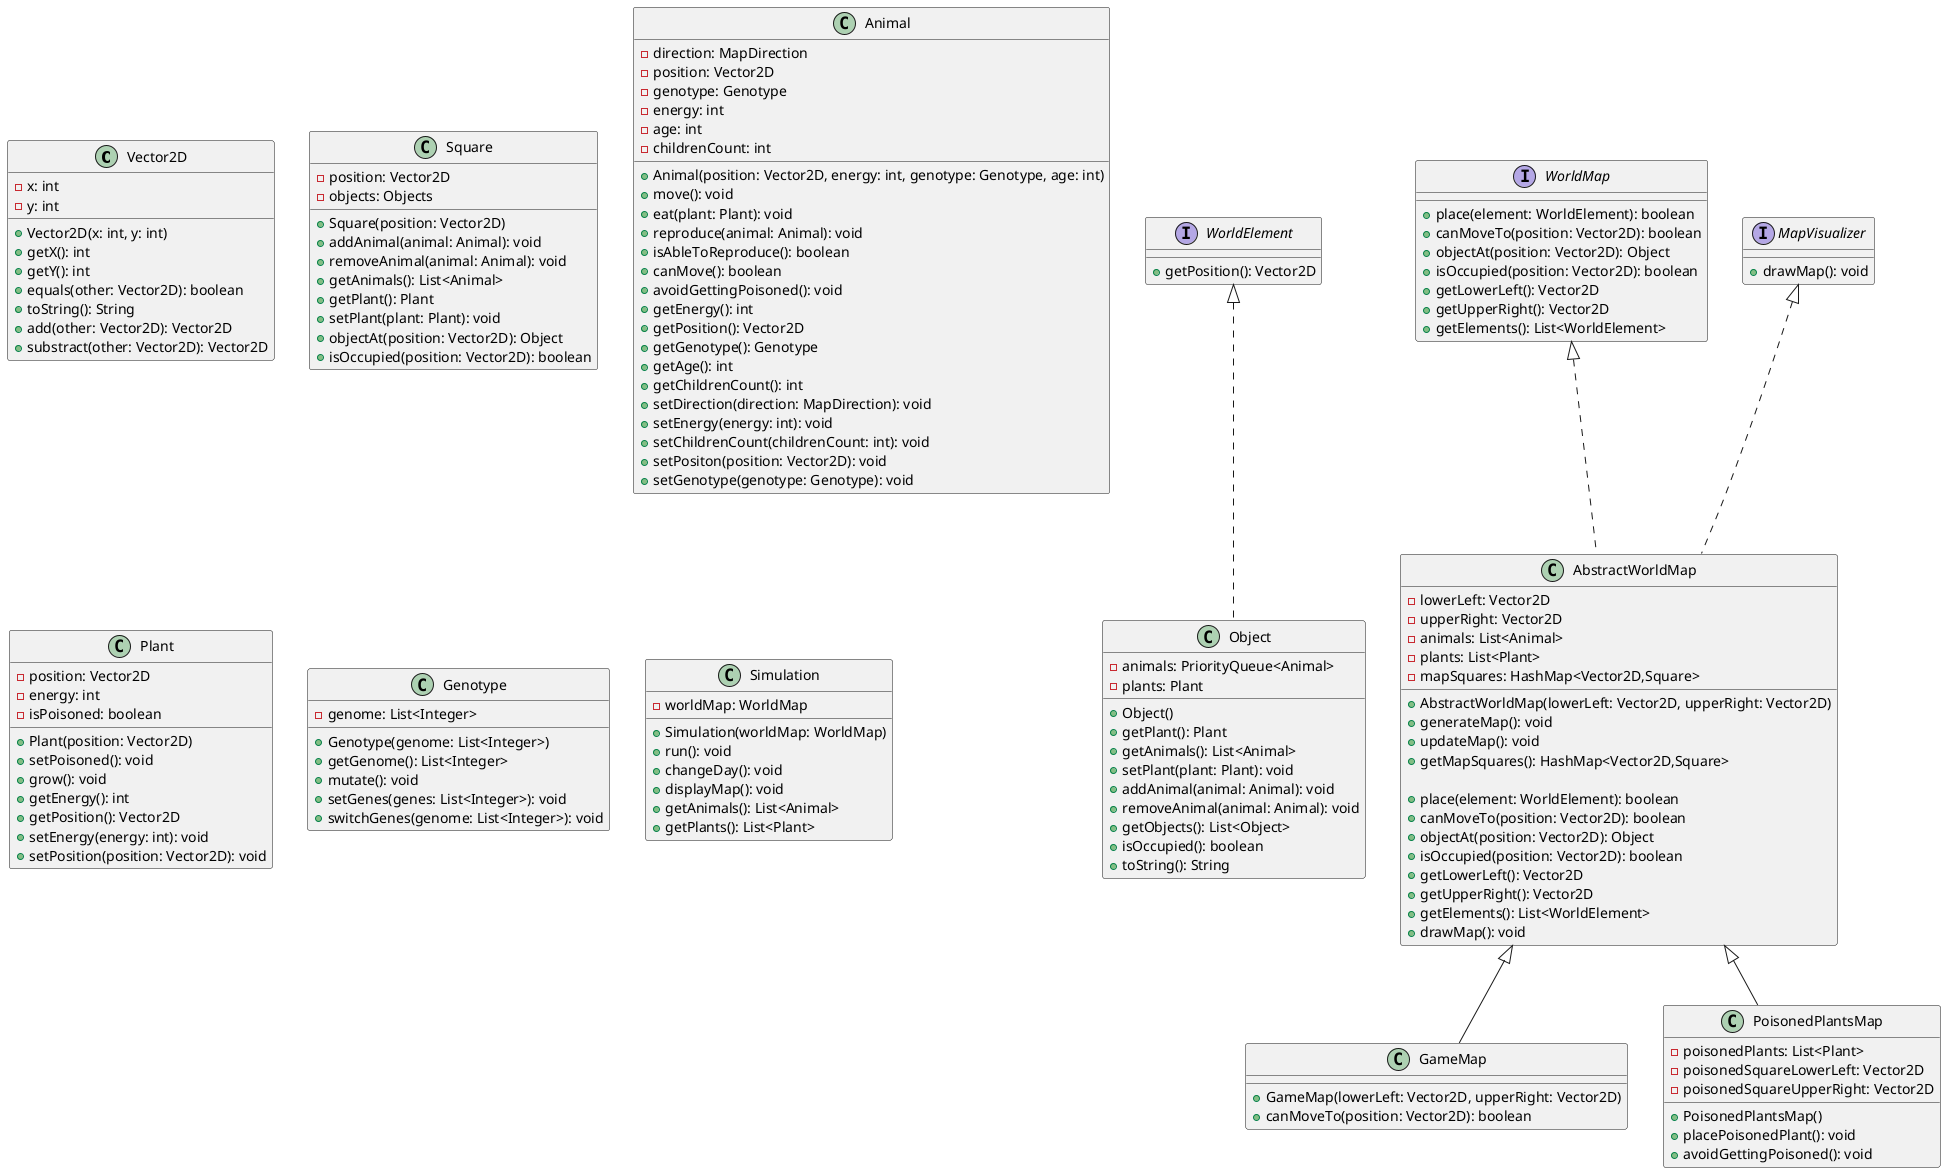 @startuml

class Vector2D {
    - x: int
    - y: int
    + Vector2D(x: int, y: int)
    + getX(): int
    + getY(): int
    + equals(other: Vector2D): boolean
    + toString(): String
    + add(other: Vector2D): Vector2D
    + substract(other: Vector2D): Vector2D
}
interface WorldElement{
    + getPosition(): Vector2D
}

class Object implements WorldElement{
    - animals: PriorityQueue<Animal>
    - plants: Plant
    + Object()
    + getPlant(): Plant
    + getAnimals(): List<Animal>
    + setPlant(plant: Plant): void
    + addAnimal(animal: Animal): void
    + removeAnimal(animal: Animal): void
    + getObjects(): List<Object>
    + isOccupied(): boolean
    + toString(): String
  }

class Square{
    - position: Vector2D
    - objects: Objects

    + Square(position: Vector2D)
    + addAnimal(animal: Animal): void
    +removeAnimal(animal: Animal): void
    + getAnimals(): List<Animal>
    + getPlant(): Plant
    + setPlant(plant: Plant): void
    + objectAt(position: Vector2D): Object
    + isOccupied(position: Vector2D): boolean
}



interface WorldMap{
    + place(element: WorldElement): boolean
    + canMoveTo(position: Vector2D): boolean
    + objectAt(position: Vector2D): Object
    + isOccupied(position: Vector2D): boolean
    + getLowerLeft(): Vector2D
    + getUpperRight(): Vector2D
    + getElements(): List<WorldElement>

}

interface MapVisualizer{
    + drawMap(): void
}

class AbstractWorldMap implements WorldMap,MapVisualizer{
    - lowerLeft: Vector2D
    - upperRight: Vector2D
    - animals: List<Animal>
    - plants: List<Plant>
    - mapSquares: HashMap<Vector2D,Square>

    + AbstractWorldMap(lowerLeft: Vector2D, upperRight: Vector2D)
    + generateMap(): void
    + updateMap(): void
    + getMapSquares(): HashMap<Vector2D,Square>

    'Implementacja WorldMap'
        + place(element: WorldElement): boolean
        + canMoveTo(position: Vector2D): boolean
        + objectAt(position: Vector2D): Object
        + isOccupied(position: Vector2D): boolean
        + getLowerLeft(): Vector2D
        + getUpperRight(): Vector2D
        + getElements(): List<WorldElement>
        + drawMap(): void
}


class GameMap extends AbstractWorldMap{
    +GameMap(lowerLeft: Vector2D, upperRight: Vector2D)
    + canMoveTo(position: Vector2D): boolean
}

class PoisonedPlantsMap extends AbstractWorldMap{
    - poisonedPlants: List<Plant>
    - poisonedSquareLowerLeft: Vector2D
    - poisonedSquareUpperRight: Vector2D
    +PoisonedPlantsMap()
    + placePoisonedPlant(): void
    + avoidGettingPoisoned(): void
}

class Animal{
    - direction: MapDirection
    - position: Vector2D
    - genotype: Genotype
    - energy: int
    - age: int
    - childrenCount: int

    + Animal(position: Vector2D, energy: int, genotype: Genotype, age: int)
    + move(): void
    + eat(plant: Plant): void
    + reproduce(animal: Animal): void
    + isAbleToReproduce(): boolean
    + canMove(): boolean
    + avoidGettingPoisoned(): void
    + getEnergy(): int
    + getPosition(): Vector2D
    + getGenotype(): Genotype
    + getAge(): int
    + getChildrenCount(): int
    + setDirection(direction: MapDirection): void
    + setEnergy(energy: int): void
    + setChildrenCount(childrenCount: int): void
    + setPositon(position: Vector2D): void
    + setGenotype(genotype: Genotype): void

}

class Plant{
    - position: Vector2D
    - energy: int
    - isPoisoned: boolean

    + Plant(position: Vector2D)
    + setPoisoned(): void
    + grow(): void
    + getEnergy(): int
    + getPosition(): Vector2D
    + setEnergy(energy: int): void
    + setPosition(position: Vector2D): void

}

class Genotype{
   - genome: List<Integer>
   + Genotype(genome: List<Integer>)
   + getGenome(): List<Integer>
   + mutate(): void
   + setGenes(genes: List<Integer>): void
   + switchGenes(genome: List<Integer>): void
}

class Simulation{
    -worldMap: WorldMap

    + Simulation(worldMap: WorldMap)
    + run(): void
    + changeDay(): void
    + displayMap(): void
    + getAnimals(): List<Animal>
    + getPlants(): List<Plant>
}

@enduml